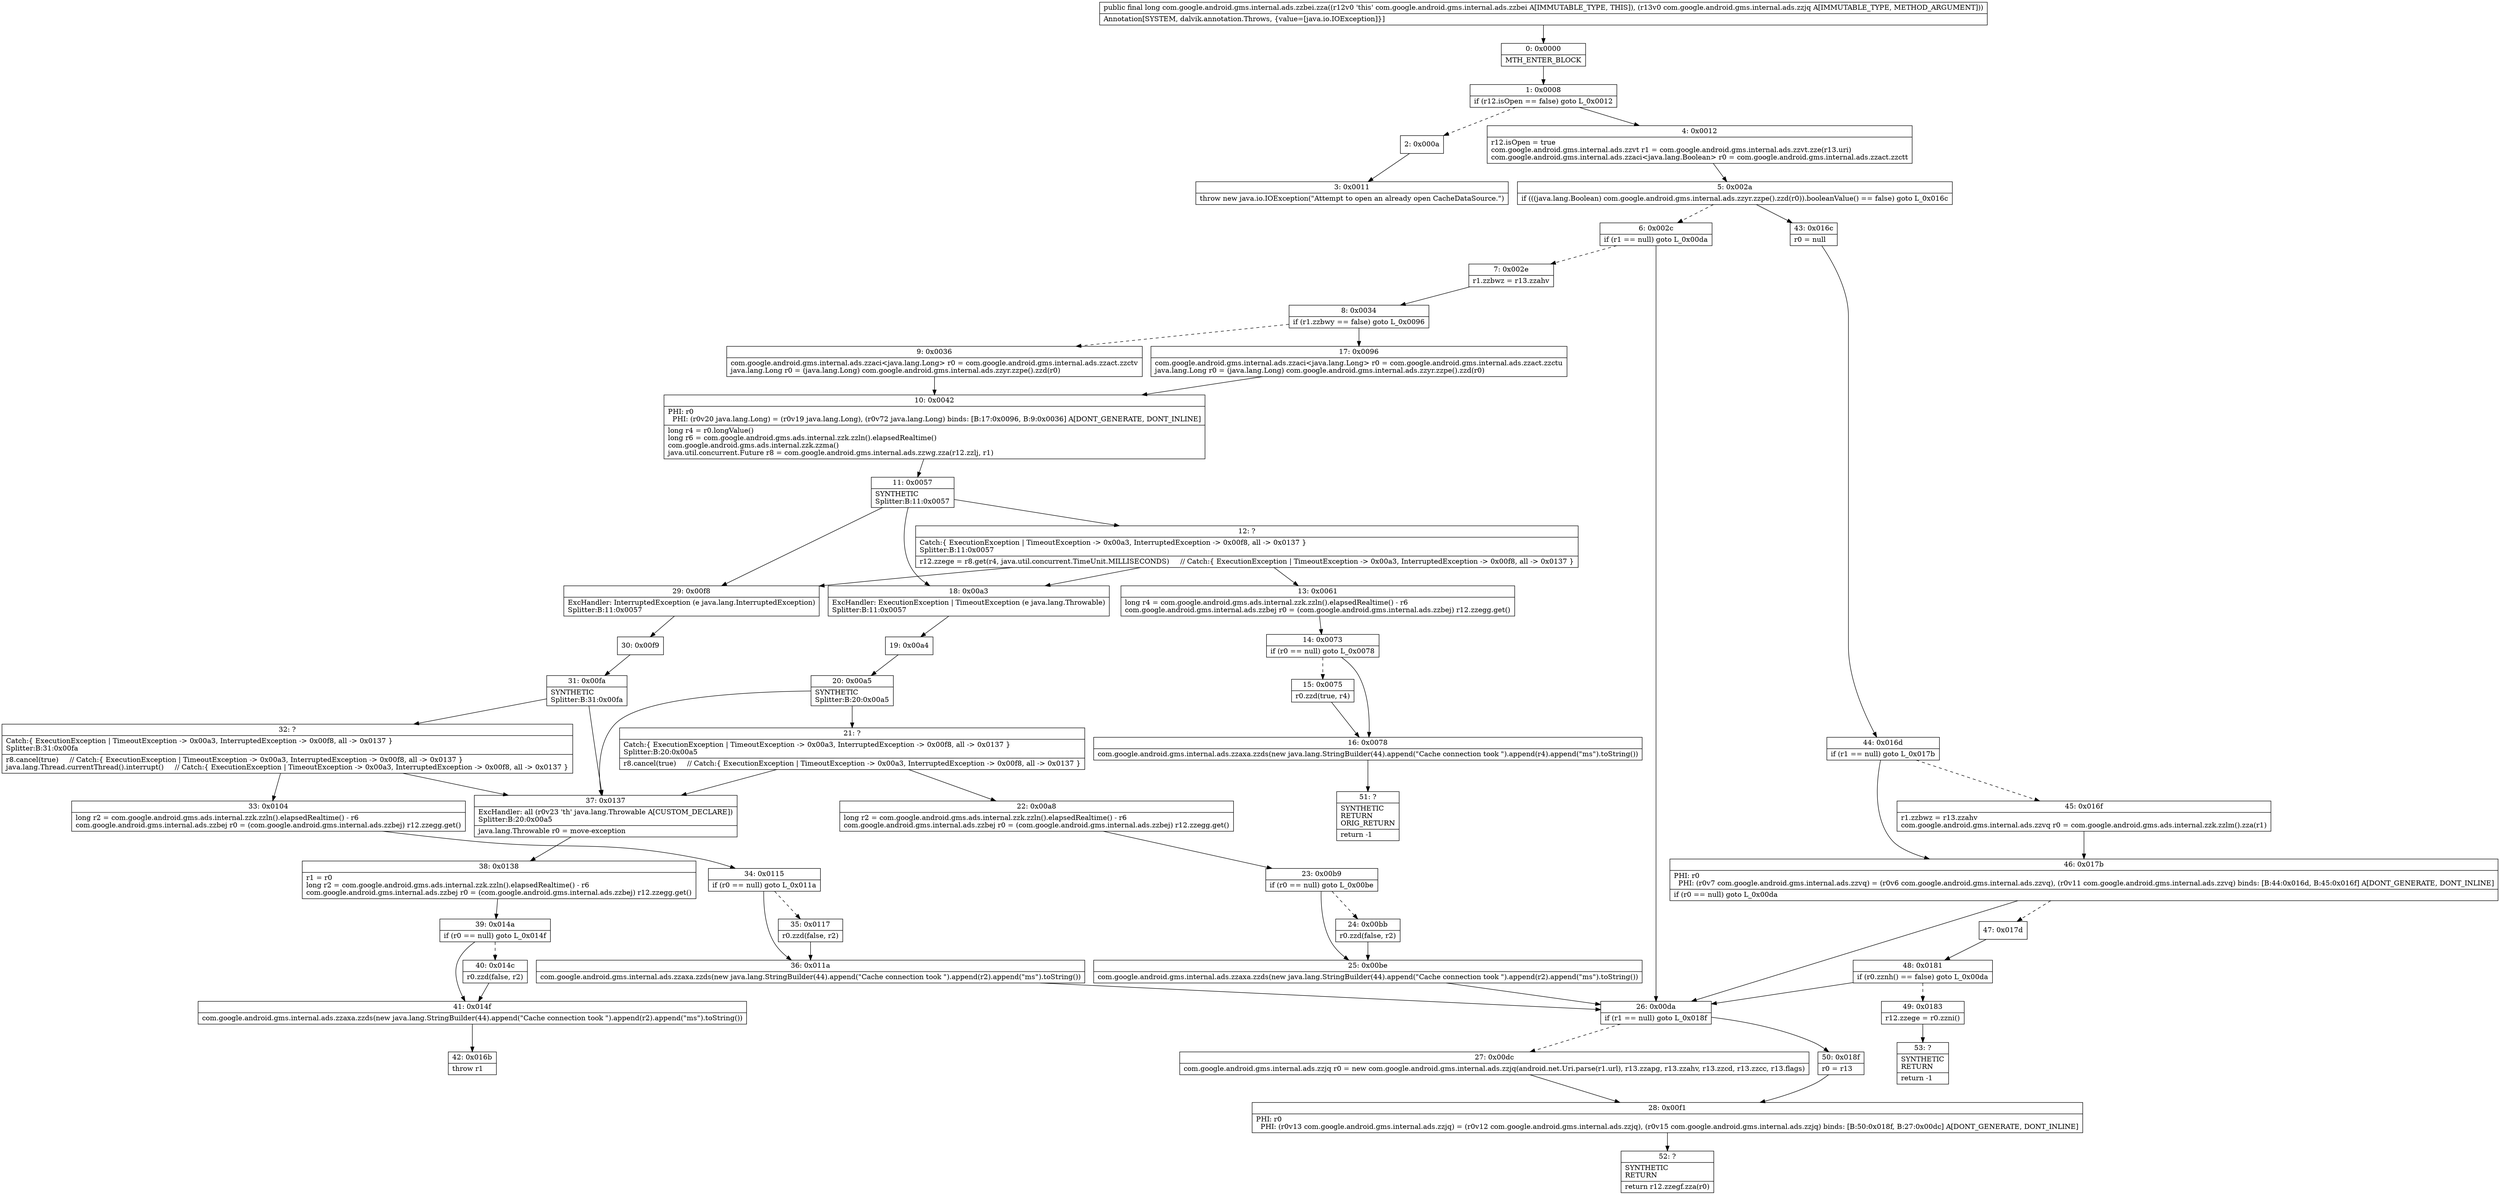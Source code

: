 digraph "CFG forcom.google.android.gms.internal.ads.zzbei.zza(Lcom\/google\/android\/gms\/internal\/ads\/zzjq;)J" {
Node_0 [shape=record,label="{0\:\ 0x0000|MTH_ENTER_BLOCK\l}"];
Node_1 [shape=record,label="{1\:\ 0x0008|if (r12.isOpen == false) goto L_0x0012\l}"];
Node_2 [shape=record,label="{2\:\ 0x000a}"];
Node_3 [shape=record,label="{3\:\ 0x0011|throw new java.io.IOException(\"Attempt to open an already open CacheDataSource.\")\l}"];
Node_4 [shape=record,label="{4\:\ 0x0012|r12.isOpen = true\lcom.google.android.gms.internal.ads.zzvt r1 = com.google.android.gms.internal.ads.zzvt.zze(r13.uri)\lcom.google.android.gms.internal.ads.zzaci\<java.lang.Boolean\> r0 = com.google.android.gms.internal.ads.zzact.zzctt\l}"];
Node_5 [shape=record,label="{5\:\ 0x002a|if (((java.lang.Boolean) com.google.android.gms.internal.ads.zzyr.zzpe().zzd(r0)).booleanValue() == false) goto L_0x016c\l}"];
Node_6 [shape=record,label="{6\:\ 0x002c|if (r1 == null) goto L_0x00da\l}"];
Node_7 [shape=record,label="{7\:\ 0x002e|r1.zzbwz = r13.zzahv\l}"];
Node_8 [shape=record,label="{8\:\ 0x0034|if (r1.zzbwy == false) goto L_0x0096\l}"];
Node_9 [shape=record,label="{9\:\ 0x0036|com.google.android.gms.internal.ads.zzaci\<java.lang.Long\> r0 = com.google.android.gms.internal.ads.zzact.zzctv\ljava.lang.Long r0 = (java.lang.Long) com.google.android.gms.internal.ads.zzyr.zzpe().zzd(r0)\l}"];
Node_10 [shape=record,label="{10\:\ 0x0042|PHI: r0 \l  PHI: (r0v20 java.lang.Long) = (r0v19 java.lang.Long), (r0v72 java.lang.Long) binds: [B:17:0x0096, B:9:0x0036] A[DONT_GENERATE, DONT_INLINE]\l|long r4 = r0.longValue()\llong r6 = com.google.android.gms.ads.internal.zzk.zzln().elapsedRealtime()\lcom.google.android.gms.ads.internal.zzk.zzma()\ljava.util.concurrent.Future r8 = com.google.android.gms.internal.ads.zzwg.zza(r12.zzlj, r1)\l}"];
Node_11 [shape=record,label="{11\:\ 0x0057|SYNTHETIC\lSplitter:B:11:0x0057\l}"];
Node_12 [shape=record,label="{12\:\ ?|Catch:\{ ExecutionException \| TimeoutException \-\> 0x00a3, InterruptedException \-\> 0x00f8, all \-\> 0x0137 \}\lSplitter:B:11:0x0057\l|r12.zzege = r8.get(r4, java.util.concurrent.TimeUnit.MILLISECONDS)     \/\/ Catch:\{ ExecutionException \| TimeoutException \-\> 0x00a3, InterruptedException \-\> 0x00f8, all \-\> 0x0137 \}\l}"];
Node_13 [shape=record,label="{13\:\ 0x0061|long r4 = com.google.android.gms.ads.internal.zzk.zzln().elapsedRealtime() \- r6\lcom.google.android.gms.internal.ads.zzbej r0 = (com.google.android.gms.internal.ads.zzbej) r12.zzegg.get()\l}"];
Node_14 [shape=record,label="{14\:\ 0x0073|if (r0 == null) goto L_0x0078\l}"];
Node_15 [shape=record,label="{15\:\ 0x0075|r0.zzd(true, r4)\l}"];
Node_16 [shape=record,label="{16\:\ 0x0078|com.google.android.gms.internal.ads.zzaxa.zzds(new java.lang.StringBuilder(44).append(\"Cache connection took \").append(r4).append(\"ms\").toString())\l}"];
Node_17 [shape=record,label="{17\:\ 0x0096|com.google.android.gms.internal.ads.zzaci\<java.lang.Long\> r0 = com.google.android.gms.internal.ads.zzact.zzctu\ljava.lang.Long r0 = (java.lang.Long) com.google.android.gms.internal.ads.zzyr.zzpe().zzd(r0)\l}"];
Node_18 [shape=record,label="{18\:\ 0x00a3|ExcHandler: ExecutionException \| TimeoutException (e java.lang.Throwable)\lSplitter:B:11:0x0057\l}"];
Node_19 [shape=record,label="{19\:\ 0x00a4}"];
Node_20 [shape=record,label="{20\:\ 0x00a5|SYNTHETIC\lSplitter:B:20:0x00a5\l}"];
Node_21 [shape=record,label="{21\:\ ?|Catch:\{ ExecutionException \| TimeoutException \-\> 0x00a3, InterruptedException \-\> 0x00f8, all \-\> 0x0137 \}\lSplitter:B:20:0x00a5\l|r8.cancel(true)     \/\/ Catch:\{ ExecutionException \| TimeoutException \-\> 0x00a3, InterruptedException \-\> 0x00f8, all \-\> 0x0137 \}\l}"];
Node_22 [shape=record,label="{22\:\ 0x00a8|long r2 = com.google.android.gms.ads.internal.zzk.zzln().elapsedRealtime() \- r6\lcom.google.android.gms.internal.ads.zzbej r0 = (com.google.android.gms.internal.ads.zzbej) r12.zzegg.get()\l}"];
Node_23 [shape=record,label="{23\:\ 0x00b9|if (r0 == null) goto L_0x00be\l}"];
Node_24 [shape=record,label="{24\:\ 0x00bb|r0.zzd(false, r2)\l}"];
Node_25 [shape=record,label="{25\:\ 0x00be|com.google.android.gms.internal.ads.zzaxa.zzds(new java.lang.StringBuilder(44).append(\"Cache connection took \").append(r2).append(\"ms\").toString())\l}"];
Node_26 [shape=record,label="{26\:\ 0x00da|if (r1 == null) goto L_0x018f\l}"];
Node_27 [shape=record,label="{27\:\ 0x00dc|com.google.android.gms.internal.ads.zzjq r0 = new com.google.android.gms.internal.ads.zzjq(android.net.Uri.parse(r1.url), r13.zzapg, r13.zzahv, r13.zzcd, r13.zzcc, r13.flags)\l}"];
Node_28 [shape=record,label="{28\:\ 0x00f1|PHI: r0 \l  PHI: (r0v13 com.google.android.gms.internal.ads.zzjq) = (r0v12 com.google.android.gms.internal.ads.zzjq), (r0v15 com.google.android.gms.internal.ads.zzjq) binds: [B:50:0x018f, B:27:0x00dc] A[DONT_GENERATE, DONT_INLINE]\l}"];
Node_29 [shape=record,label="{29\:\ 0x00f8|ExcHandler: InterruptedException (e java.lang.InterruptedException)\lSplitter:B:11:0x0057\l}"];
Node_30 [shape=record,label="{30\:\ 0x00f9}"];
Node_31 [shape=record,label="{31\:\ 0x00fa|SYNTHETIC\lSplitter:B:31:0x00fa\l}"];
Node_32 [shape=record,label="{32\:\ ?|Catch:\{ ExecutionException \| TimeoutException \-\> 0x00a3, InterruptedException \-\> 0x00f8, all \-\> 0x0137 \}\lSplitter:B:31:0x00fa\l|r8.cancel(true)     \/\/ Catch:\{ ExecutionException \| TimeoutException \-\> 0x00a3, InterruptedException \-\> 0x00f8, all \-\> 0x0137 \}\ljava.lang.Thread.currentThread().interrupt()     \/\/ Catch:\{ ExecutionException \| TimeoutException \-\> 0x00a3, InterruptedException \-\> 0x00f8, all \-\> 0x0137 \}\l}"];
Node_33 [shape=record,label="{33\:\ 0x0104|long r2 = com.google.android.gms.ads.internal.zzk.zzln().elapsedRealtime() \- r6\lcom.google.android.gms.internal.ads.zzbej r0 = (com.google.android.gms.internal.ads.zzbej) r12.zzegg.get()\l}"];
Node_34 [shape=record,label="{34\:\ 0x0115|if (r0 == null) goto L_0x011a\l}"];
Node_35 [shape=record,label="{35\:\ 0x0117|r0.zzd(false, r2)\l}"];
Node_36 [shape=record,label="{36\:\ 0x011a|com.google.android.gms.internal.ads.zzaxa.zzds(new java.lang.StringBuilder(44).append(\"Cache connection took \").append(r2).append(\"ms\").toString())\l}"];
Node_37 [shape=record,label="{37\:\ 0x0137|ExcHandler: all (r0v23 'th' java.lang.Throwable A[CUSTOM_DECLARE])\lSplitter:B:20:0x00a5\l|java.lang.Throwable r0 = move\-exception\l}"];
Node_38 [shape=record,label="{38\:\ 0x0138|r1 = r0\llong r2 = com.google.android.gms.ads.internal.zzk.zzln().elapsedRealtime() \- r6\lcom.google.android.gms.internal.ads.zzbej r0 = (com.google.android.gms.internal.ads.zzbej) r12.zzegg.get()\l}"];
Node_39 [shape=record,label="{39\:\ 0x014a|if (r0 == null) goto L_0x014f\l}"];
Node_40 [shape=record,label="{40\:\ 0x014c|r0.zzd(false, r2)\l}"];
Node_41 [shape=record,label="{41\:\ 0x014f|com.google.android.gms.internal.ads.zzaxa.zzds(new java.lang.StringBuilder(44).append(\"Cache connection took \").append(r2).append(\"ms\").toString())\l}"];
Node_42 [shape=record,label="{42\:\ 0x016b|throw r1\l}"];
Node_43 [shape=record,label="{43\:\ 0x016c|r0 = null\l}"];
Node_44 [shape=record,label="{44\:\ 0x016d|if (r1 == null) goto L_0x017b\l}"];
Node_45 [shape=record,label="{45\:\ 0x016f|r1.zzbwz = r13.zzahv\lcom.google.android.gms.internal.ads.zzvq r0 = com.google.android.gms.ads.internal.zzk.zzlm().zza(r1)\l}"];
Node_46 [shape=record,label="{46\:\ 0x017b|PHI: r0 \l  PHI: (r0v7 com.google.android.gms.internal.ads.zzvq) = (r0v6 com.google.android.gms.internal.ads.zzvq), (r0v11 com.google.android.gms.internal.ads.zzvq) binds: [B:44:0x016d, B:45:0x016f] A[DONT_GENERATE, DONT_INLINE]\l|if (r0 == null) goto L_0x00da\l}"];
Node_47 [shape=record,label="{47\:\ 0x017d}"];
Node_48 [shape=record,label="{48\:\ 0x0181|if (r0.zznh() == false) goto L_0x00da\l}"];
Node_49 [shape=record,label="{49\:\ 0x0183|r12.zzege = r0.zzni()\l}"];
Node_50 [shape=record,label="{50\:\ 0x018f|r0 = r13\l}"];
Node_51 [shape=record,label="{51\:\ ?|SYNTHETIC\lRETURN\lORIG_RETURN\l|return \-1\l}"];
Node_52 [shape=record,label="{52\:\ ?|SYNTHETIC\lRETURN\l|return r12.zzegf.zza(r0)\l}"];
Node_53 [shape=record,label="{53\:\ ?|SYNTHETIC\lRETURN\l|return \-1\l}"];
MethodNode[shape=record,label="{public final long com.google.android.gms.internal.ads.zzbei.zza((r12v0 'this' com.google.android.gms.internal.ads.zzbei A[IMMUTABLE_TYPE, THIS]), (r13v0 com.google.android.gms.internal.ads.zzjq A[IMMUTABLE_TYPE, METHOD_ARGUMENT]))  | Annotation[SYSTEM, dalvik.annotation.Throws, \{value=[java.io.IOException]\}]\l}"];
MethodNode -> Node_0;
Node_0 -> Node_1;
Node_1 -> Node_2[style=dashed];
Node_1 -> Node_4;
Node_2 -> Node_3;
Node_4 -> Node_5;
Node_5 -> Node_6[style=dashed];
Node_5 -> Node_43;
Node_6 -> Node_7[style=dashed];
Node_6 -> Node_26;
Node_7 -> Node_8;
Node_8 -> Node_9[style=dashed];
Node_8 -> Node_17;
Node_9 -> Node_10;
Node_10 -> Node_11;
Node_11 -> Node_12;
Node_11 -> Node_18;
Node_11 -> Node_29;
Node_12 -> Node_13;
Node_12 -> Node_18;
Node_12 -> Node_29;
Node_13 -> Node_14;
Node_14 -> Node_15[style=dashed];
Node_14 -> Node_16;
Node_15 -> Node_16;
Node_16 -> Node_51;
Node_17 -> Node_10;
Node_18 -> Node_19;
Node_19 -> Node_20;
Node_20 -> Node_21;
Node_20 -> Node_37;
Node_21 -> Node_22;
Node_21 -> Node_37;
Node_22 -> Node_23;
Node_23 -> Node_24[style=dashed];
Node_23 -> Node_25;
Node_24 -> Node_25;
Node_25 -> Node_26;
Node_26 -> Node_27[style=dashed];
Node_26 -> Node_50;
Node_27 -> Node_28;
Node_28 -> Node_52;
Node_29 -> Node_30;
Node_30 -> Node_31;
Node_31 -> Node_32;
Node_31 -> Node_37;
Node_32 -> Node_33;
Node_32 -> Node_37;
Node_33 -> Node_34;
Node_34 -> Node_35[style=dashed];
Node_34 -> Node_36;
Node_35 -> Node_36;
Node_36 -> Node_26;
Node_37 -> Node_38;
Node_38 -> Node_39;
Node_39 -> Node_40[style=dashed];
Node_39 -> Node_41;
Node_40 -> Node_41;
Node_41 -> Node_42;
Node_43 -> Node_44;
Node_44 -> Node_45[style=dashed];
Node_44 -> Node_46;
Node_45 -> Node_46;
Node_46 -> Node_26;
Node_46 -> Node_47[style=dashed];
Node_47 -> Node_48;
Node_48 -> Node_26;
Node_48 -> Node_49[style=dashed];
Node_49 -> Node_53;
Node_50 -> Node_28;
}

